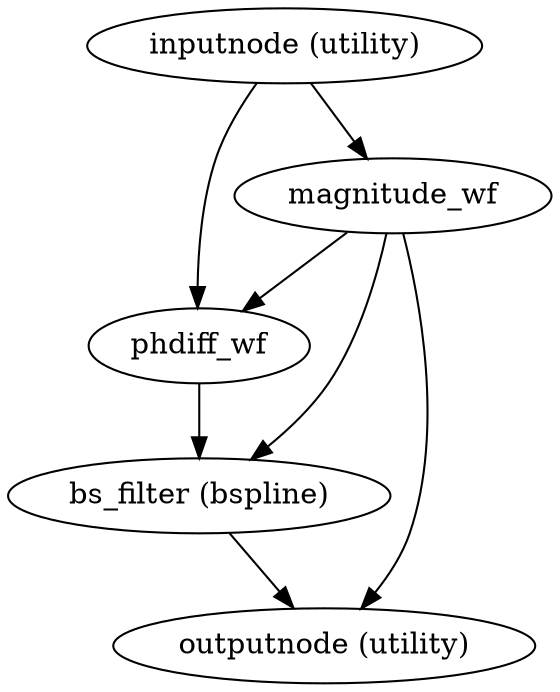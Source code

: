 strict digraph  {
"inputnode (utility)";
magnitude_wf;
phdiff_wf;
"bs_filter (bspline)";
"outputnode (utility)";
"inputnode (utility)" -> magnitude_wf;
"inputnode (utility)" -> phdiff_wf;
magnitude_wf -> "bs_filter (bspline)";
magnitude_wf -> "outputnode (utility)";
magnitude_wf -> phdiff_wf;
phdiff_wf -> "bs_filter (bspline)";
"bs_filter (bspline)" -> "outputnode (utility)";
}
